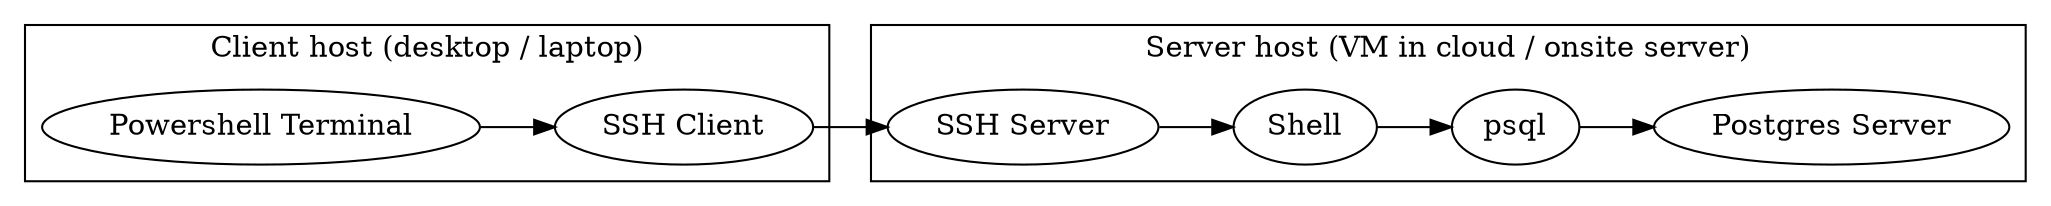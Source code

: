 digraph G {
rankdir=LR;

	subgraph cluster_client {
		 label="Client host (desktop / laptop)";
		 Terminal [ label="Powershell Terminal" ];
		 SSHClient [ label="SSH Client" ];
		 Terminal -> SSHClient;
	}

	subgraph cluster_server {
		 label="Server host (VM in cloud / onsite server)";
		 SSHServer [ label ="SSH Server" ];
		 Shell;
		 psql;
		 PostgresServer [ label="Postgres Server"];
		 SSHServer -> Shell;
		 Shell -> psql;
		 psql -> PostgresServer;
	}

	SSHClient -> SSHServer;

}